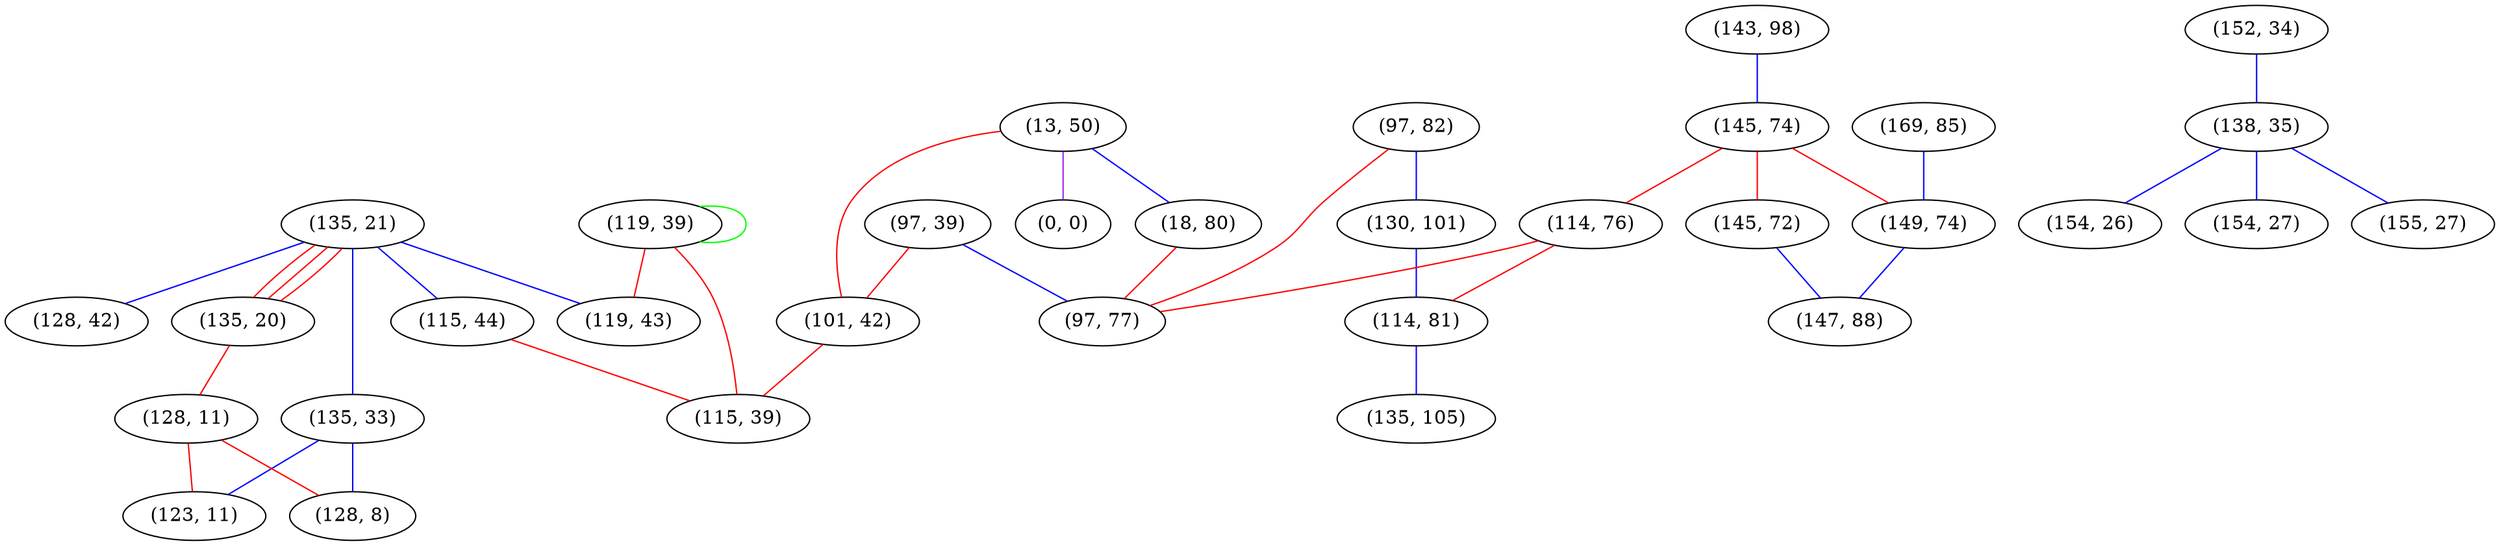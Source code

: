 graph "" {
"(135, 21)";
"(143, 98)";
"(145, 74)";
"(169, 85)";
"(97, 82)";
"(13, 50)";
"(135, 20)";
"(135, 33)";
"(128, 11)";
"(149, 74)";
"(152, 34)";
"(115, 44)";
"(130, 101)";
"(138, 35)";
"(123, 11)";
"(145, 72)";
"(0, 0)";
"(114, 76)";
"(154, 26)";
"(97, 39)";
"(154, 27)";
"(128, 8)";
"(119, 39)";
"(147, 88)";
"(101, 42)";
"(155, 27)";
"(115, 39)";
"(114, 81)";
"(18, 80)";
"(128, 42)";
"(97, 77)";
"(135, 105)";
"(119, 43)";
"(135, 21)" -- "(135, 20)"  [color=red, key=0, weight=1];
"(135, 21)" -- "(135, 20)"  [color=red, key=1, weight=1];
"(135, 21)" -- "(135, 20)"  [color=red, key=2, weight=1];
"(135, 21)" -- "(119, 43)"  [color=blue, key=0, weight=3];
"(135, 21)" -- "(115, 44)"  [color=blue, key=0, weight=3];
"(135, 21)" -- "(128, 42)"  [color=blue, key=0, weight=3];
"(135, 21)" -- "(135, 33)"  [color=blue, key=0, weight=3];
"(143, 98)" -- "(145, 74)"  [color=blue, key=0, weight=3];
"(145, 74)" -- "(145, 72)"  [color=red, key=0, weight=1];
"(145, 74)" -- "(149, 74)"  [color=red, key=0, weight=1];
"(145, 74)" -- "(114, 76)"  [color=red, key=0, weight=1];
"(169, 85)" -- "(149, 74)"  [color=blue, key=0, weight=3];
"(97, 82)" -- "(97, 77)"  [color=red, key=0, weight=1];
"(97, 82)" -- "(130, 101)"  [color=blue, key=0, weight=3];
"(13, 50)" -- "(18, 80)"  [color=blue, key=0, weight=3];
"(13, 50)" -- "(0, 0)"  [color=purple, key=0, weight=4];
"(13, 50)" -- "(101, 42)"  [color=red, key=0, weight=1];
"(135, 20)" -- "(128, 11)"  [color=red, key=0, weight=1];
"(135, 33)" -- "(128, 8)"  [color=blue, key=0, weight=3];
"(135, 33)" -- "(123, 11)"  [color=blue, key=0, weight=3];
"(128, 11)" -- "(128, 8)"  [color=red, key=0, weight=1];
"(128, 11)" -- "(123, 11)"  [color=red, key=0, weight=1];
"(149, 74)" -- "(147, 88)"  [color=blue, key=0, weight=3];
"(152, 34)" -- "(138, 35)"  [color=blue, key=0, weight=3];
"(115, 44)" -- "(115, 39)"  [color=red, key=0, weight=1];
"(130, 101)" -- "(114, 81)"  [color=blue, key=0, weight=3];
"(138, 35)" -- "(155, 27)"  [color=blue, key=0, weight=3];
"(138, 35)" -- "(154, 27)"  [color=blue, key=0, weight=3];
"(138, 35)" -- "(154, 26)"  [color=blue, key=0, weight=3];
"(145, 72)" -- "(147, 88)"  [color=blue, key=0, weight=3];
"(114, 76)" -- "(97, 77)"  [color=red, key=0, weight=1];
"(114, 76)" -- "(114, 81)"  [color=red, key=0, weight=1];
"(97, 39)" -- "(97, 77)"  [color=blue, key=0, weight=3];
"(97, 39)" -- "(101, 42)"  [color=red, key=0, weight=1];
"(119, 39)" -- "(115, 39)"  [color=red, key=0, weight=1];
"(119, 39)" -- "(119, 39)"  [color=green, key=0, weight=2];
"(119, 39)" -- "(119, 43)"  [color=red, key=0, weight=1];
"(101, 42)" -- "(115, 39)"  [color=red, key=0, weight=1];
"(114, 81)" -- "(135, 105)"  [color=blue, key=0, weight=3];
"(18, 80)" -- "(97, 77)"  [color=red, key=0, weight=1];
}
